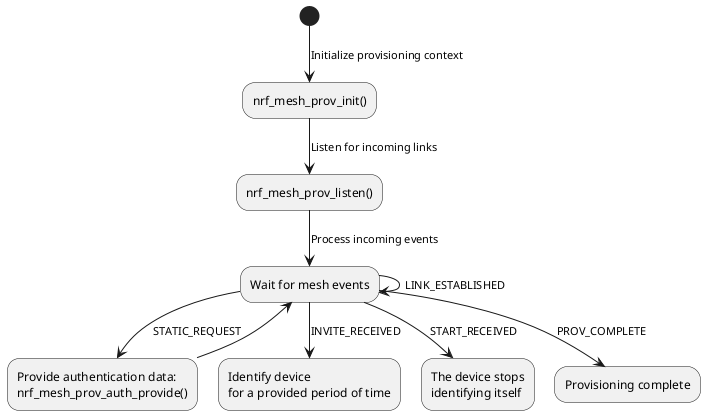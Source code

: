 @startuml

(*) -->[Initialize provisioning context] "nrf_mesh_prov_init()"
-->[Listen for incoming links] "nrf_mesh_prov_listen()"
-->[Process incoming events] "Wait for mesh events"
-->[LINK_ESTABLISHED] "Wait for mesh events"
-->[STATIC_REQUEST] "Provide authentication data:\nnrf_mesh_prov_auth_provide()"
--> "Wait for mesh events"
-->[INVITE_RECEIVED] "Identify device\nfor a provided period of time"
"Wait for mesh events" -->[START_RECEIVED] "The device stops\nidentifying itself"
"Wait for mesh events" -->[PROV_COMPLETE] "Provisioning complete"

@enduml
